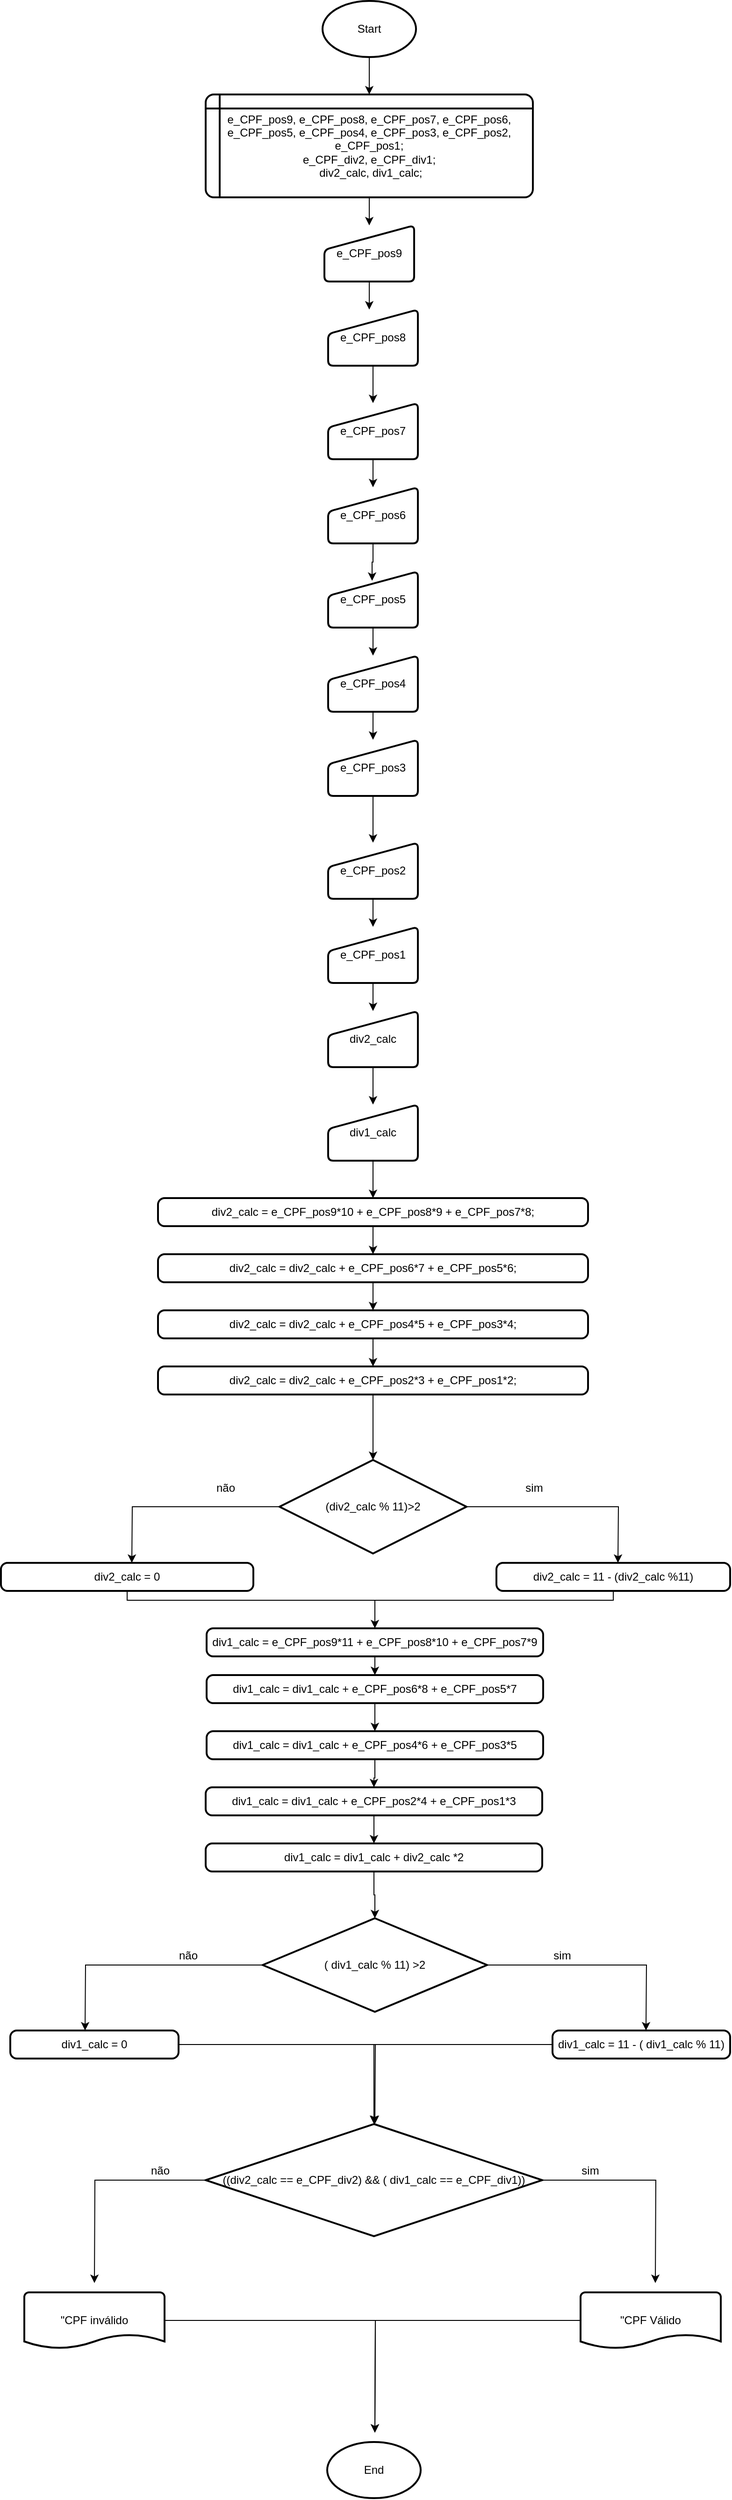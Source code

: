 <mxfile version="14.4.8" type="github">
  <diagram id="C5RBs43oDa-KdzZeNtuy" name="Page-1">
    <mxGraphModel dx="942" dy="1726" grid="1" gridSize="10" guides="1" tooltips="1" connect="1" arrows="1" fold="1" page="1" pageScale="1" pageWidth="827" pageHeight="1169" math="0" shadow="0">
      <root>
        <mxCell id="WIyWlLk6GJQsqaUBKTNV-0" />
        <mxCell id="WIyWlLk6GJQsqaUBKTNV-1" parent="WIyWlLk6GJQsqaUBKTNV-0" />
        <mxCell id="ApF_C80hZjkoyTax-Pkb-2" value="" style="edgeStyle=orthogonalEdgeStyle;rounded=0;orthogonalLoop=1;jettySize=auto;html=1;" edge="1" parent="WIyWlLk6GJQsqaUBKTNV-1" source="ApF_C80hZjkoyTax-Pkb-0" target="ApF_C80hZjkoyTax-Pkb-1">
          <mxGeometry relative="1" as="geometry" />
        </mxCell>
        <mxCell id="ApF_C80hZjkoyTax-Pkb-0" value="Start" style="strokeWidth=2;html=1;shape=mxgraph.flowchart.start_1;whiteSpace=wrap;" vertex="1" parent="WIyWlLk6GJQsqaUBKTNV-1">
          <mxGeometry x="364" y="-1150" width="100" height="60" as="geometry" />
        </mxCell>
        <mxCell id="ApF_C80hZjkoyTax-Pkb-7" value="" style="edgeStyle=orthogonalEdgeStyle;rounded=0;orthogonalLoop=1;jettySize=auto;html=1;" edge="1" parent="WIyWlLk6GJQsqaUBKTNV-1" source="ApF_C80hZjkoyTax-Pkb-1" target="ApF_C80hZjkoyTax-Pkb-4">
          <mxGeometry relative="1" as="geometry" />
        </mxCell>
        <mxCell id="ApF_C80hZjkoyTax-Pkb-1" value="&lt;div&gt;e_CPF_pos9, e_CPF_pos8, e_CPF_pos7, e_CPF_pos6, e_CPF_pos5,&amp;nbsp;&lt;span&gt;e_CPF_pos4, e_CPF_pos3, e_CPF_pos2, e_CPF_pos1;&lt;/span&gt;&lt;/div&gt;&lt;div&gt;&lt;span&gt;e_CPF_div2, e_CPF_div1;&lt;/span&gt;&lt;/div&gt;&lt;div&gt;&amp;nbsp;div2_calc, div1_calc;&lt;/div&gt;" style="shape=internalStorage;whiteSpace=wrap;html=1;dx=15;dy=15;rounded=1;arcSize=8;strokeWidth=2;" vertex="1" parent="WIyWlLk6GJQsqaUBKTNV-1">
          <mxGeometry x="239" y="-1050" width="350" height="110" as="geometry" />
        </mxCell>
        <mxCell id="ApF_C80hZjkoyTax-Pkb-8" value="" style="edgeStyle=orthogonalEdgeStyle;rounded=0;orthogonalLoop=1;jettySize=auto;html=1;" edge="1" parent="WIyWlLk6GJQsqaUBKTNV-1" source="ApF_C80hZjkoyTax-Pkb-4">
          <mxGeometry relative="1" as="geometry">
            <mxPoint x="414" y="-820" as="targetPoint" />
          </mxGeometry>
        </mxCell>
        <mxCell id="ApF_C80hZjkoyTax-Pkb-4" value="e_CPF_pos9" style="html=1;strokeWidth=2;shape=manualInput;whiteSpace=wrap;rounded=1;size=26;arcSize=11;" vertex="1" parent="WIyWlLk6GJQsqaUBKTNV-1">
          <mxGeometry x="366" y="-910" width="96" height="60" as="geometry" />
        </mxCell>
        <mxCell id="ApF_C80hZjkoyTax-Pkb-9" value="" style="edgeStyle=orthogonalEdgeStyle;rounded=0;orthogonalLoop=1;jettySize=auto;html=1;" edge="1" parent="WIyWlLk6GJQsqaUBKTNV-1" source="ApF_C80hZjkoyTax-Pkb-5" target="ApF_C80hZjkoyTax-Pkb-6">
          <mxGeometry relative="1" as="geometry" />
        </mxCell>
        <mxCell id="ApF_C80hZjkoyTax-Pkb-5" value="e_CPF_pos8" style="html=1;strokeWidth=2;shape=manualInput;whiteSpace=wrap;rounded=1;size=26;arcSize=11;" vertex="1" parent="WIyWlLk6GJQsqaUBKTNV-1">
          <mxGeometry x="370" y="-820" width="96" height="60" as="geometry" />
        </mxCell>
        <mxCell id="ApF_C80hZjkoyTax-Pkb-16" value="" style="edgeStyle=orthogonalEdgeStyle;rounded=0;orthogonalLoop=1;jettySize=auto;html=1;" edge="1" parent="WIyWlLk6GJQsqaUBKTNV-1" source="ApF_C80hZjkoyTax-Pkb-6" target="ApF_C80hZjkoyTax-Pkb-10">
          <mxGeometry relative="1" as="geometry" />
        </mxCell>
        <mxCell id="ApF_C80hZjkoyTax-Pkb-6" value="e_CPF_pos7" style="html=1;strokeWidth=2;shape=manualInput;whiteSpace=wrap;rounded=1;size=26;arcSize=11;" vertex="1" parent="WIyWlLk6GJQsqaUBKTNV-1">
          <mxGeometry x="370" y="-720" width="96" height="60" as="geometry" />
        </mxCell>
        <mxCell id="ApF_C80hZjkoyTax-Pkb-17" value="" style="edgeStyle=orthogonalEdgeStyle;rounded=0;orthogonalLoop=1;jettySize=auto;html=1;entryX=0.49;entryY=0.167;entryDx=0;entryDy=0;entryPerimeter=0;" edge="1" parent="WIyWlLk6GJQsqaUBKTNV-1" source="ApF_C80hZjkoyTax-Pkb-10" target="ApF_C80hZjkoyTax-Pkb-11">
          <mxGeometry relative="1" as="geometry" />
        </mxCell>
        <mxCell id="ApF_C80hZjkoyTax-Pkb-10" value="e_CPF_pos6" style="html=1;strokeWidth=2;shape=manualInput;whiteSpace=wrap;rounded=1;size=26;arcSize=11;" vertex="1" parent="WIyWlLk6GJQsqaUBKTNV-1">
          <mxGeometry x="370" y="-630" width="96" height="60" as="geometry" />
        </mxCell>
        <mxCell id="ApF_C80hZjkoyTax-Pkb-18" value="" style="edgeStyle=orthogonalEdgeStyle;rounded=0;orthogonalLoop=1;jettySize=auto;html=1;" edge="1" parent="WIyWlLk6GJQsqaUBKTNV-1" source="ApF_C80hZjkoyTax-Pkb-11" target="ApF_C80hZjkoyTax-Pkb-13">
          <mxGeometry relative="1" as="geometry" />
        </mxCell>
        <mxCell id="ApF_C80hZjkoyTax-Pkb-11" value="e_CPF_pos5" style="html=1;strokeWidth=2;shape=manualInput;whiteSpace=wrap;rounded=1;size=26;arcSize=11;" vertex="1" parent="WIyWlLk6GJQsqaUBKTNV-1">
          <mxGeometry x="370" y="-540" width="96" height="60" as="geometry" />
        </mxCell>
        <mxCell id="ApF_C80hZjkoyTax-Pkb-20" value="" style="edgeStyle=orthogonalEdgeStyle;rounded=0;orthogonalLoop=1;jettySize=auto;html=1;" edge="1" parent="WIyWlLk6GJQsqaUBKTNV-1" source="ApF_C80hZjkoyTax-Pkb-12" target="ApF_C80hZjkoyTax-Pkb-14">
          <mxGeometry relative="1" as="geometry" />
        </mxCell>
        <mxCell id="ApF_C80hZjkoyTax-Pkb-12" value="e_CPF_pos3" style="html=1;strokeWidth=2;shape=manualInput;whiteSpace=wrap;rounded=1;size=26;arcSize=11;" vertex="1" parent="WIyWlLk6GJQsqaUBKTNV-1">
          <mxGeometry x="370" y="-360" width="96" height="60" as="geometry" />
        </mxCell>
        <mxCell id="ApF_C80hZjkoyTax-Pkb-19" value="" style="edgeStyle=orthogonalEdgeStyle;rounded=0;orthogonalLoop=1;jettySize=auto;html=1;" edge="1" parent="WIyWlLk6GJQsqaUBKTNV-1" source="ApF_C80hZjkoyTax-Pkb-13" target="ApF_C80hZjkoyTax-Pkb-12">
          <mxGeometry relative="1" as="geometry" />
        </mxCell>
        <mxCell id="ApF_C80hZjkoyTax-Pkb-13" value="e_CPF_pos4" style="html=1;strokeWidth=2;shape=manualInput;whiteSpace=wrap;rounded=1;size=26;arcSize=11;" vertex="1" parent="WIyWlLk6GJQsqaUBKTNV-1">
          <mxGeometry x="370" y="-450" width="96" height="60" as="geometry" />
        </mxCell>
        <mxCell id="ApF_C80hZjkoyTax-Pkb-21" value="" style="edgeStyle=orthogonalEdgeStyle;rounded=0;orthogonalLoop=1;jettySize=auto;html=1;" edge="1" parent="WIyWlLk6GJQsqaUBKTNV-1" source="ApF_C80hZjkoyTax-Pkb-14" target="ApF_C80hZjkoyTax-Pkb-15">
          <mxGeometry relative="1" as="geometry" />
        </mxCell>
        <mxCell id="ApF_C80hZjkoyTax-Pkb-14" value="e_CPF_pos2" style="html=1;strokeWidth=2;shape=manualInput;whiteSpace=wrap;rounded=1;size=26;arcSize=11;" vertex="1" parent="WIyWlLk6GJQsqaUBKTNV-1">
          <mxGeometry x="370" y="-250" width="96" height="60" as="geometry" />
        </mxCell>
        <mxCell id="ApF_C80hZjkoyTax-Pkb-24" value="" style="edgeStyle=orthogonalEdgeStyle;rounded=0;orthogonalLoop=1;jettySize=auto;html=1;" edge="1" parent="WIyWlLk6GJQsqaUBKTNV-1" source="ApF_C80hZjkoyTax-Pkb-15" target="ApF_C80hZjkoyTax-Pkb-22">
          <mxGeometry relative="1" as="geometry" />
        </mxCell>
        <mxCell id="ApF_C80hZjkoyTax-Pkb-15" value="e_CPF_pos1" style="html=1;strokeWidth=2;shape=manualInput;whiteSpace=wrap;rounded=1;size=26;arcSize=11;" vertex="1" parent="WIyWlLk6GJQsqaUBKTNV-1">
          <mxGeometry x="370" y="-160" width="96" height="60" as="geometry" />
        </mxCell>
        <mxCell id="ApF_C80hZjkoyTax-Pkb-25" value="" style="edgeStyle=orthogonalEdgeStyle;rounded=0;orthogonalLoop=1;jettySize=auto;html=1;" edge="1" parent="WIyWlLk6GJQsqaUBKTNV-1" source="ApF_C80hZjkoyTax-Pkb-22" target="ApF_C80hZjkoyTax-Pkb-23">
          <mxGeometry relative="1" as="geometry" />
        </mxCell>
        <mxCell id="ApF_C80hZjkoyTax-Pkb-22" value="div2_calc" style="html=1;strokeWidth=2;shape=manualInput;whiteSpace=wrap;rounded=1;size=26;arcSize=11;" vertex="1" parent="WIyWlLk6GJQsqaUBKTNV-1">
          <mxGeometry x="370" y="-70" width="96" height="60" as="geometry" />
        </mxCell>
        <mxCell id="ApF_C80hZjkoyTax-Pkb-38" value="" style="edgeStyle=orthogonalEdgeStyle;rounded=0;orthogonalLoop=1;jettySize=auto;html=1;entryX=0.5;entryY=0;entryDx=0;entryDy=0;" edge="1" parent="WIyWlLk6GJQsqaUBKTNV-1" source="ApF_C80hZjkoyTax-Pkb-23" target="ApF_C80hZjkoyTax-Pkb-26">
          <mxGeometry relative="1" as="geometry" />
        </mxCell>
        <mxCell id="ApF_C80hZjkoyTax-Pkb-23" value="div1_calc&lt;br&gt;" style="html=1;strokeWidth=2;shape=manualInput;whiteSpace=wrap;rounded=1;size=26;arcSize=11;" vertex="1" parent="WIyWlLk6GJQsqaUBKTNV-1">
          <mxGeometry x="370" y="30" width="96" height="60" as="geometry" />
        </mxCell>
        <mxCell id="ApF_C80hZjkoyTax-Pkb-31" value="" style="edgeStyle=orthogonalEdgeStyle;rounded=0;orthogonalLoop=1;jettySize=auto;html=1;entryX=0.5;entryY=0;entryDx=0;entryDy=0;" edge="1" parent="WIyWlLk6GJQsqaUBKTNV-1" source="ApF_C80hZjkoyTax-Pkb-26" target="ApF_C80hZjkoyTax-Pkb-28">
          <mxGeometry relative="1" as="geometry" />
        </mxCell>
        <mxCell id="ApF_C80hZjkoyTax-Pkb-26" value="&#xa;&#xa;div2_calc = e_CPF_pos9*10 + e_CPF_pos8*9 + e_CPF_pos7*8;&#xa;&#xa;" style="rounded=1;whiteSpace=wrap;html=1;absoluteArcSize=1;arcSize=14;strokeWidth=2;" vertex="1" parent="WIyWlLk6GJQsqaUBKTNV-1">
          <mxGeometry x="188" y="130" width="460" height="30" as="geometry" />
        </mxCell>
        <mxCell id="ApF_C80hZjkoyTax-Pkb-32" value="" style="edgeStyle=orthogonalEdgeStyle;rounded=0;orthogonalLoop=1;jettySize=auto;html=1;entryX=0.5;entryY=0;entryDx=0;entryDy=0;" edge="1" parent="WIyWlLk6GJQsqaUBKTNV-1" source="ApF_C80hZjkoyTax-Pkb-28" target="ApF_C80hZjkoyTax-Pkb-29">
          <mxGeometry relative="1" as="geometry" />
        </mxCell>
        <mxCell id="ApF_C80hZjkoyTax-Pkb-28" value="div2_calc = div2_calc + e_CPF_pos6*7 + e_CPF_pos5*6;" style="rounded=1;whiteSpace=wrap;html=1;absoluteArcSize=1;arcSize=14;strokeWidth=2;" vertex="1" parent="WIyWlLk6GJQsqaUBKTNV-1">
          <mxGeometry x="188" y="190" width="460" height="30" as="geometry" />
        </mxCell>
        <mxCell id="ApF_C80hZjkoyTax-Pkb-33" value="" style="edgeStyle=orthogonalEdgeStyle;rounded=0;orthogonalLoop=1;jettySize=auto;html=1;" edge="1" parent="WIyWlLk6GJQsqaUBKTNV-1" source="ApF_C80hZjkoyTax-Pkb-29" target="ApF_C80hZjkoyTax-Pkb-30">
          <mxGeometry relative="1" as="geometry" />
        </mxCell>
        <mxCell id="ApF_C80hZjkoyTax-Pkb-29" value="div2_calc = div2_calc + e_CPF_pos4*5 + e_CPF_pos3*4;" style="rounded=1;whiteSpace=wrap;html=1;absoluteArcSize=1;arcSize=14;strokeWidth=2;" vertex="1" parent="WIyWlLk6GJQsqaUBKTNV-1">
          <mxGeometry x="188" y="250" width="460" height="30" as="geometry" />
        </mxCell>
        <mxCell id="ApF_C80hZjkoyTax-Pkb-34" style="edgeStyle=orthogonalEdgeStyle;rounded=0;orthogonalLoop=1;jettySize=auto;html=1;" edge="1" parent="WIyWlLk6GJQsqaUBKTNV-1" source="ApF_C80hZjkoyTax-Pkb-30" target="ApF_C80hZjkoyTax-Pkb-35">
          <mxGeometry relative="1" as="geometry">
            <mxPoint x="418" y="420" as="targetPoint" />
          </mxGeometry>
        </mxCell>
        <mxCell id="ApF_C80hZjkoyTax-Pkb-30" value="div2_calc = div2_calc + e_CPF_pos2*3 + e_CPF_pos1*2;" style="rounded=1;whiteSpace=wrap;html=1;absoluteArcSize=1;arcSize=14;strokeWidth=2;" vertex="1" parent="WIyWlLk6GJQsqaUBKTNV-1">
          <mxGeometry x="188" y="310" width="460" height="30" as="geometry" />
        </mxCell>
        <mxCell id="ApF_C80hZjkoyTax-Pkb-36" style="edgeStyle=orthogonalEdgeStyle;rounded=0;orthogonalLoop=1;jettySize=auto;html=1;" edge="1" parent="WIyWlLk6GJQsqaUBKTNV-1" source="ApF_C80hZjkoyTax-Pkb-35">
          <mxGeometry relative="1" as="geometry">
            <mxPoint x="680" y="520" as="targetPoint" />
          </mxGeometry>
        </mxCell>
        <mxCell id="ApF_C80hZjkoyTax-Pkb-37" style="edgeStyle=orthogonalEdgeStyle;rounded=0;orthogonalLoop=1;jettySize=auto;html=1;" edge="1" parent="WIyWlLk6GJQsqaUBKTNV-1" source="ApF_C80hZjkoyTax-Pkb-35">
          <mxGeometry relative="1" as="geometry">
            <mxPoint x="160" y="520" as="targetPoint" />
          </mxGeometry>
        </mxCell>
        <mxCell id="ApF_C80hZjkoyTax-Pkb-35" value="(div2_calc % 11)&amp;gt;2" style="strokeWidth=2;html=1;shape=mxgraph.flowchart.decision;whiteSpace=wrap;" vertex="1" parent="WIyWlLk6GJQsqaUBKTNV-1">
          <mxGeometry x="318" y="410" width="200" height="100" as="geometry" />
        </mxCell>
        <mxCell id="ApF_C80hZjkoyTax-Pkb-39" value="sim" style="text;html=1;align=center;verticalAlign=middle;resizable=0;points=[];autosize=1;" vertex="1" parent="WIyWlLk6GJQsqaUBKTNV-1">
          <mxGeometry x="575" y="430" width="30" height="20" as="geometry" />
        </mxCell>
        <mxCell id="ApF_C80hZjkoyTax-Pkb-40" value="não" style="text;html=1;align=center;verticalAlign=middle;resizable=0;points=[];autosize=1;" vertex="1" parent="WIyWlLk6GJQsqaUBKTNV-1">
          <mxGeometry x="240" y="430" width="40" height="20" as="geometry" />
        </mxCell>
        <mxCell id="ApF_C80hZjkoyTax-Pkb-45" style="edgeStyle=orthogonalEdgeStyle;rounded=0;orthogonalLoop=1;jettySize=auto;html=1;" edge="1" parent="WIyWlLk6GJQsqaUBKTNV-1" source="ApF_C80hZjkoyTax-Pkb-42" target="ApF_C80hZjkoyTax-Pkb-46">
          <mxGeometry relative="1" as="geometry">
            <mxPoint x="420" y="640" as="targetPoint" />
            <Array as="points">
              <mxPoint x="675" y="560" />
              <mxPoint x="420" y="560" />
            </Array>
          </mxGeometry>
        </mxCell>
        <mxCell id="ApF_C80hZjkoyTax-Pkb-42" value="&lt;span&gt;div2_calc = 11 - (div2_calc %11)&lt;/span&gt;" style="rounded=1;whiteSpace=wrap;html=1;absoluteArcSize=1;arcSize=14;strokeWidth=2;" vertex="1" parent="WIyWlLk6GJQsqaUBKTNV-1">
          <mxGeometry x="550" y="520" width="250" height="30" as="geometry" />
        </mxCell>
        <mxCell id="ApF_C80hZjkoyTax-Pkb-44" style="edgeStyle=orthogonalEdgeStyle;rounded=0;orthogonalLoop=1;jettySize=auto;html=1;" edge="1" parent="WIyWlLk6GJQsqaUBKTNV-1" source="ApF_C80hZjkoyTax-Pkb-43">
          <mxGeometry relative="1" as="geometry">
            <mxPoint x="420" y="640" as="targetPoint" />
            <Array as="points">
              <mxPoint x="155" y="560" />
              <mxPoint x="420" y="560" />
            </Array>
          </mxGeometry>
        </mxCell>
        <mxCell id="ApF_C80hZjkoyTax-Pkb-43" value="div2_calc = 0" style="rounded=1;whiteSpace=wrap;html=1;absoluteArcSize=1;arcSize=14;strokeWidth=2;" vertex="1" parent="WIyWlLk6GJQsqaUBKTNV-1">
          <mxGeometry x="20" y="520" width="270" height="30" as="geometry" />
        </mxCell>
        <mxCell id="ApF_C80hZjkoyTax-Pkb-46" value="&#xa;&#xa;div1_calc = e_CPF_pos9*11 + e_CPF_pos8*10 + e_CPF_pos7*9&#xa;&#xa;" style="rounded=1;whiteSpace=wrap;html=1;absoluteArcSize=1;arcSize=14;strokeWidth=2;" vertex="1" parent="WIyWlLk6GJQsqaUBKTNV-1">
          <mxGeometry x="240" y="590" width="360" height="30" as="geometry" />
        </mxCell>
        <mxCell id="ApF_C80hZjkoyTax-Pkb-54" value="" style="edgeStyle=orthogonalEdgeStyle;rounded=0;orthogonalLoop=1;jettySize=auto;html=1;" edge="1" parent="WIyWlLk6GJQsqaUBKTNV-1" source="ApF_C80hZjkoyTax-Pkb-50" target="ApF_C80hZjkoyTax-Pkb-53">
          <mxGeometry relative="1" as="geometry" />
        </mxCell>
        <mxCell id="ApF_C80hZjkoyTax-Pkb-50" value="&#xa;&#xa;div1_calc = div1_calc + e_CPF_pos6*8 + e_CPF_pos5*7&#xa;&#xa;" style="rounded=1;whiteSpace=wrap;html=1;absoluteArcSize=1;arcSize=14;strokeWidth=2;" vertex="1" parent="WIyWlLk6GJQsqaUBKTNV-1">
          <mxGeometry x="240" y="640" width="360" height="30" as="geometry" />
        </mxCell>
        <mxCell id="ApF_C80hZjkoyTax-Pkb-56" value="" style="edgeStyle=orthogonalEdgeStyle;rounded=0;orthogonalLoop=1;jettySize=auto;html=1;" edge="1" parent="WIyWlLk6GJQsqaUBKTNV-1" source="ApF_C80hZjkoyTax-Pkb-51" target="ApF_C80hZjkoyTax-Pkb-52">
          <mxGeometry relative="1" as="geometry" />
        </mxCell>
        <mxCell id="ApF_C80hZjkoyTax-Pkb-51" value="&#xa;&#xa;div1_calc = div1_calc + e_CPF_pos2*4 + e_CPF_pos1*3&#xa;&#xa;" style="rounded=1;whiteSpace=wrap;html=1;absoluteArcSize=1;arcSize=14;strokeWidth=2;" vertex="1" parent="WIyWlLk6GJQsqaUBKTNV-1">
          <mxGeometry x="239" y="760" width="360" height="30" as="geometry" />
        </mxCell>
        <mxCell id="ApF_C80hZjkoyTax-Pkb-57" style="edgeStyle=orthogonalEdgeStyle;rounded=0;orthogonalLoop=1;jettySize=auto;html=1;" edge="1" parent="WIyWlLk6GJQsqaUBKTNV-1" source="ApF_C80hZjkoyTax-Pkb-52" target="ApF_C80hZjkoyTax-Pkb-58">
          <mxGeometry relative="1" as="geometry">
            <mxPoint x="419" y="930" as="targetPoint" />
          </mxGeometry>
        </mxCell>
        <mxCell id="ApF_C80hZjkoyTax-Pkb-52" value="&#xa;&#xa; div1_calc = div1_calc + div2_calc *2&#xa;&#xa;" style="rounded=1;whiteSpace=wrap;html=1;absoluteArcSize=1;arcSize=14;strokeWidth=2;" vertex="1" parent="WIyWlLk6GJQsqaUBKTNV-1">
          <mxGeometry x="239" y="820" width="360" height="30" as="geometry" />
        </mxCell>
        <mxCell id="ApF_C80hZjkoyTax-Pkb-55" value="" style="edgeStyle=orthogonalEdgeStyle;rounded=0;orthogonalLoop=1;jettySize=auto;html=1;" edge="1" parent="WIyWlLk6GJQsqaUBKTNV-1" source="ApF_C80hZjkoyTax-Pkb-53" target="ApF_C80hZjkoyTax-Pkb-51">
          <mxGeometry relative="1" as="geometry" />
        </mxCell>
        <mxCell id="ApF_C80hZjkoyTax-Pkb-53" value="&#xa;&#xa;div1_calc = div1_calc + e_CPF_pos4*6 + e_CPF_pos3*5&#xa;&#xa;" style="rounded=1;whiteSpace=wrap;html=1;absoluteArcSize=1;arcSize=14;strokeWidth=2;" vertex="1" parent="WIyWlLk6GJQsqaUBKTNV-1">
          <mxGeometry x="240" y="700" width="360" height="30" as="geometry" />
        </mxCell>
        <mxCell id="ApF_C80hZjkoyTax-Pkb-59" style="edgeStyle=orthogonalEdgeStyle;rounded=0;orthogonalLoop=1;jettySize=auto;html=1;" edge="1" parent="WIyWlLk6GJQsqaUBKTNV-1" source="ApF_C80hZjkoyTax-Pkb-58">
          <mxGeometry relative="1" as="geometry">
            <mxPoint x="710" y="1020" as="targetPoint" />
          </mxGeometry>
        </mxCell>
        <mxCell id="ApF_C80hZjkoyTax-Pkb-60" style="edgeStyle=orthogonalEdgeStyle;rounded=0;orthogonalLoop=1;jettySize=auto;html=1;" edge="1" parent="WIyWlLk6GJQsqaUBKTNV-1" source="ApF_C80hZjkoyTax-Pkb-58">
          <mxGeometry relative="1" as="geometry">
            <mxPoint x="110" y="1020" as="targetPoint" />
          </mxGeometry>
        </mxCell>
        <mxCell id="ApF_C80hZjkoyTax-Pkb-58" value="&#xa;&#xa;( div1_calc % 11) &amp;gt;2&#xa;&#xa;" style="strokeWidth=2;html=1;shape=mxgraph.flowchart.decision;whiteSpace=wrap;" vertex="1" parent="WIyWlLk6GJQsqaUBKTNV-1">
          <mxGeometry x="300" y="900" width="240" height="100" as="geometry" />
        </mxCell>
        <mxCell id="ApF_C80hZjkoyTax-Pkb-61" value="sim" style="text;html=1;align=center;verticalAlign=middle;resizable=0;points=[];autosize=1;" vertex="1" parent="WIyWlLk6GJQsqaUBKTNV-1">
          <mxGeometry x="605" y="930" width="30" height="20" as="geometry" />
        </mxCell>
        <mxCell id="ApF_C80hZjkoyTax-Pkb-62" value="não" style="text;html=1;align=center;verticalAlign=middle;resizable=0;points=[];autosize=1;" vertex="1" parent="WIyWlLk6GJQsqaUBKTNV-1">
          <mxGeometry x="200" y="930" width="40" height="20" as="geometry" />
        </mxCell>
        <mxCell id="ApF_C80hZjkoyTax-Pkb-66" style="edgeStyle=orthogonalEdgeStyle;rounded=0;orthogonalLoop=1;jettySize=auto;html=1;" edge="1" parent="WIyWlLk6GJQsqaUBKTNV-1" source="ApF_C80hZjkoyTax-Pkb-63" target="ApF_C80hZjkoyTax-Pkb-67">
          <mxGeometry relative="1" as="geometry">
            <mxPoint x="420" y="1120" as="targetPoint" />
          </mxGeometry>
        </mxCell>
        <mxCell id="ApF_C80hZjkoyTax-Pkb-63" value="div1_calc = 11 - ( div1_calc % 11)" style="rounded=1;whiteSpace=wrap;html=1;absoluteArcSize=1;arcSize=14;strokeWidth=2;" vertex="1" parent="WIyWlLk6GJQsqaUBKTNV-1">
          <mxGeometry x="610" y="1020" width="190" height="30" as="geometry" />
        </mxCell>
        <mxCell id="ApF_C80hZjkoyTax-Pkb-65" style="edgeStyle=orthogonalEdgeStyle;rounded=0;orthogonalLoop=1;jettySize=auto;html=1;" edge="1" parent="WIyWlLk6GJQsqaUBKTNV-1" source="ApF_C80hZjkoyTax-Pkb-64">
          <mxGeometry relative="1" as="geometry">
            <mxPoint x="420" y="1120" as="targetPoint" />
          </mxGeometry>
        </mxCell>
        <mxCell id="ApF_C80hZjkoyTax-Pkb-64" value="&#xa;&#xa;div1_calc = 0&#xa;&#xa;" style="rounded=1;whiteSpace=wrap;html=1;absoluteArcSize=1;arcSize=14;strokeWidth=2;" vertex="1" parent="WIyWlLk6GJQsqaUBKTNV-1">
          <mxGeometry x="30" y="1020" width="180" height="30" as="geometry" />
        </mxCell>
        <mxCell id="ApF_C80hZjkoyTax-Pkb-68" style="edgeStyle=orthogonalEdgeStyle;rounded=0;orthogonalLoop=1;jettySize=auto;html=1;" edge="1" parent="WIyWlLk6GJQsqaUBKTNV-1" source="ApF_C80hZjkoyTax-Pkb-67">
          <mxGeometry relative="1" as="geometry">
            <mxPoint x="720" y="1290" as="targetPoint" />
          </mxGeometry>
        </mxCell>
        <mxCell id="ApF_C80hZjkoyTax-Pkb-69" style="edgeStyle=orthogonalEdgeStyle;rounded=0;orthogonalLoop=1;jettySize=auto;html=1;" edge="1" parent="WIyWlLk6GJQsqaUBKTNV-1" source="ApF_C80hZjkoyTax-Pkb-67">
          <mxGeometry relative="1" as="geometry">
            <mxPoint x="120" y="1290" as="targetPoint" />
          </mxGeometry>
        </mxCell>
        <mxCell id="ApF_C80hZjkoyTax-Pkb-67" value="&#xa;&#xa;((div2_calc == e_CPF_div2) &amp;amp;&amp;amp; ( div1_calc == e_CPF_div1))&#xa;&#xa;" style="strokeWidth=2;html=1;shape=mxgraph.flowchart.decision;whiteSpace=wrap;" vertex="1" parent="WIyWlLk6GJQsqaUBKTNV-1">
          <mxGeometry x="239" y="1120" width="360" height="120" as="geometry" />
        </mxCell>
        <mxCell id="ApF_C80hZjkoyTax-Pkb-73" style="edgeStyle=orthogonalEdgeStyle;rounded=0;orthogonalLoop=1;jettySize=auto;html=1;" edge="1" parent="WIyWlLk6GJQsqaUBKTNV-1" source="ApF_C80hZjkoyTax-Pkb-70">
          <mxGeometry relative="1" as="geometry">
            <mxPoint x="420" y="1450" as="targetPoint" />
          </mxGeometry>
        </mxCell>
        <mxCell id="ApF_C80hZjkoyTax-Pkb-70" value="&quot;CPF Válido" style="strokeWidth=2;html=1;shape=mxgraph.flowchart.document2;whiteSpace=wrap;size=0.25;" vertex="1" parent="WIyWlLk6GJQsqaUBKTNV-1">
          <mxGeometry x="640" y="1300" width="150" height="60" as="geometry" />
        </mxCell>
        <mxCell id="ApF_C80hZjkoyTax-Pkb-72" style="edgeStyle=orthogonalEdgeStyle;rounded=0;orthogonalLoop=1;jettySize=auto;html=1;" edge="1" parent="WIyWlLk6GJQsqaUBKTNV-1" source="ApF_C80hZjkoyTax-Pkb-71">
          <mxGeometry relative="1" as="geometry">
            <mxPoint x="420" y="1450" as="targetPoint" />
          </mxGeometry>
        </mxCell>
        <mxCell id="ApF_C80hZjkoyTax-Pkb-71" value="&quot;CPF inválido" style="strokeWidth=2;html=1;shape=mxgraph.flowchart.document2;whiteSpace=wrap;size=0.25;" vertex="1" parent="WIyWlLk6GJQsqaUBKTNV-1">
          <mxGeometry x="45" y="1300" width="150" height="60" as="geometry" />
        </mxCell>
        <mxCell id="ApF_C80hZjkoyTax-Pkb-74" value="End" style="strokeWidth=2;html=1;shape=mxgraph.flowchart.start_1;whiteSpace=wrap;" vertex="1" parent="WIyWlLk6GJQsqaUBKTNV-1">
          <mxGeometry x="369" y="1460" width="100" height="60" as="geometry" />
        </mxCell>
        <mxCell id="ApF_C80hZjkoyTax-Pkb-75" value="sim&lt;br&gt;" style="text;html=1;align=center;verticalAlign=middle;resizable=0;points=[];autosize=1;" vertex="1" parent="WIyWlLk6GJQsqaUBKTNV-1">
          <mxGeometry x="635" y="1160" width="30" height="20" as="geometry" />
        </mxCell>
        <mxCell id="ApF_C80hZjkoyTax-Pkb-76" value="não" style="text;html=1;align=center;verticalAlign=middle;resizable=0;points=[];autosize=1;" vertex="1" parent="WIyWlLk6GJQsqaUBKTNV-1">
          <mxGeometry x="170" y="1160" width="40" height="20" as="geometry" />
        </mxCell>
      </root>
    </mxGraphModel>
  </diagram>
</mxfile>
